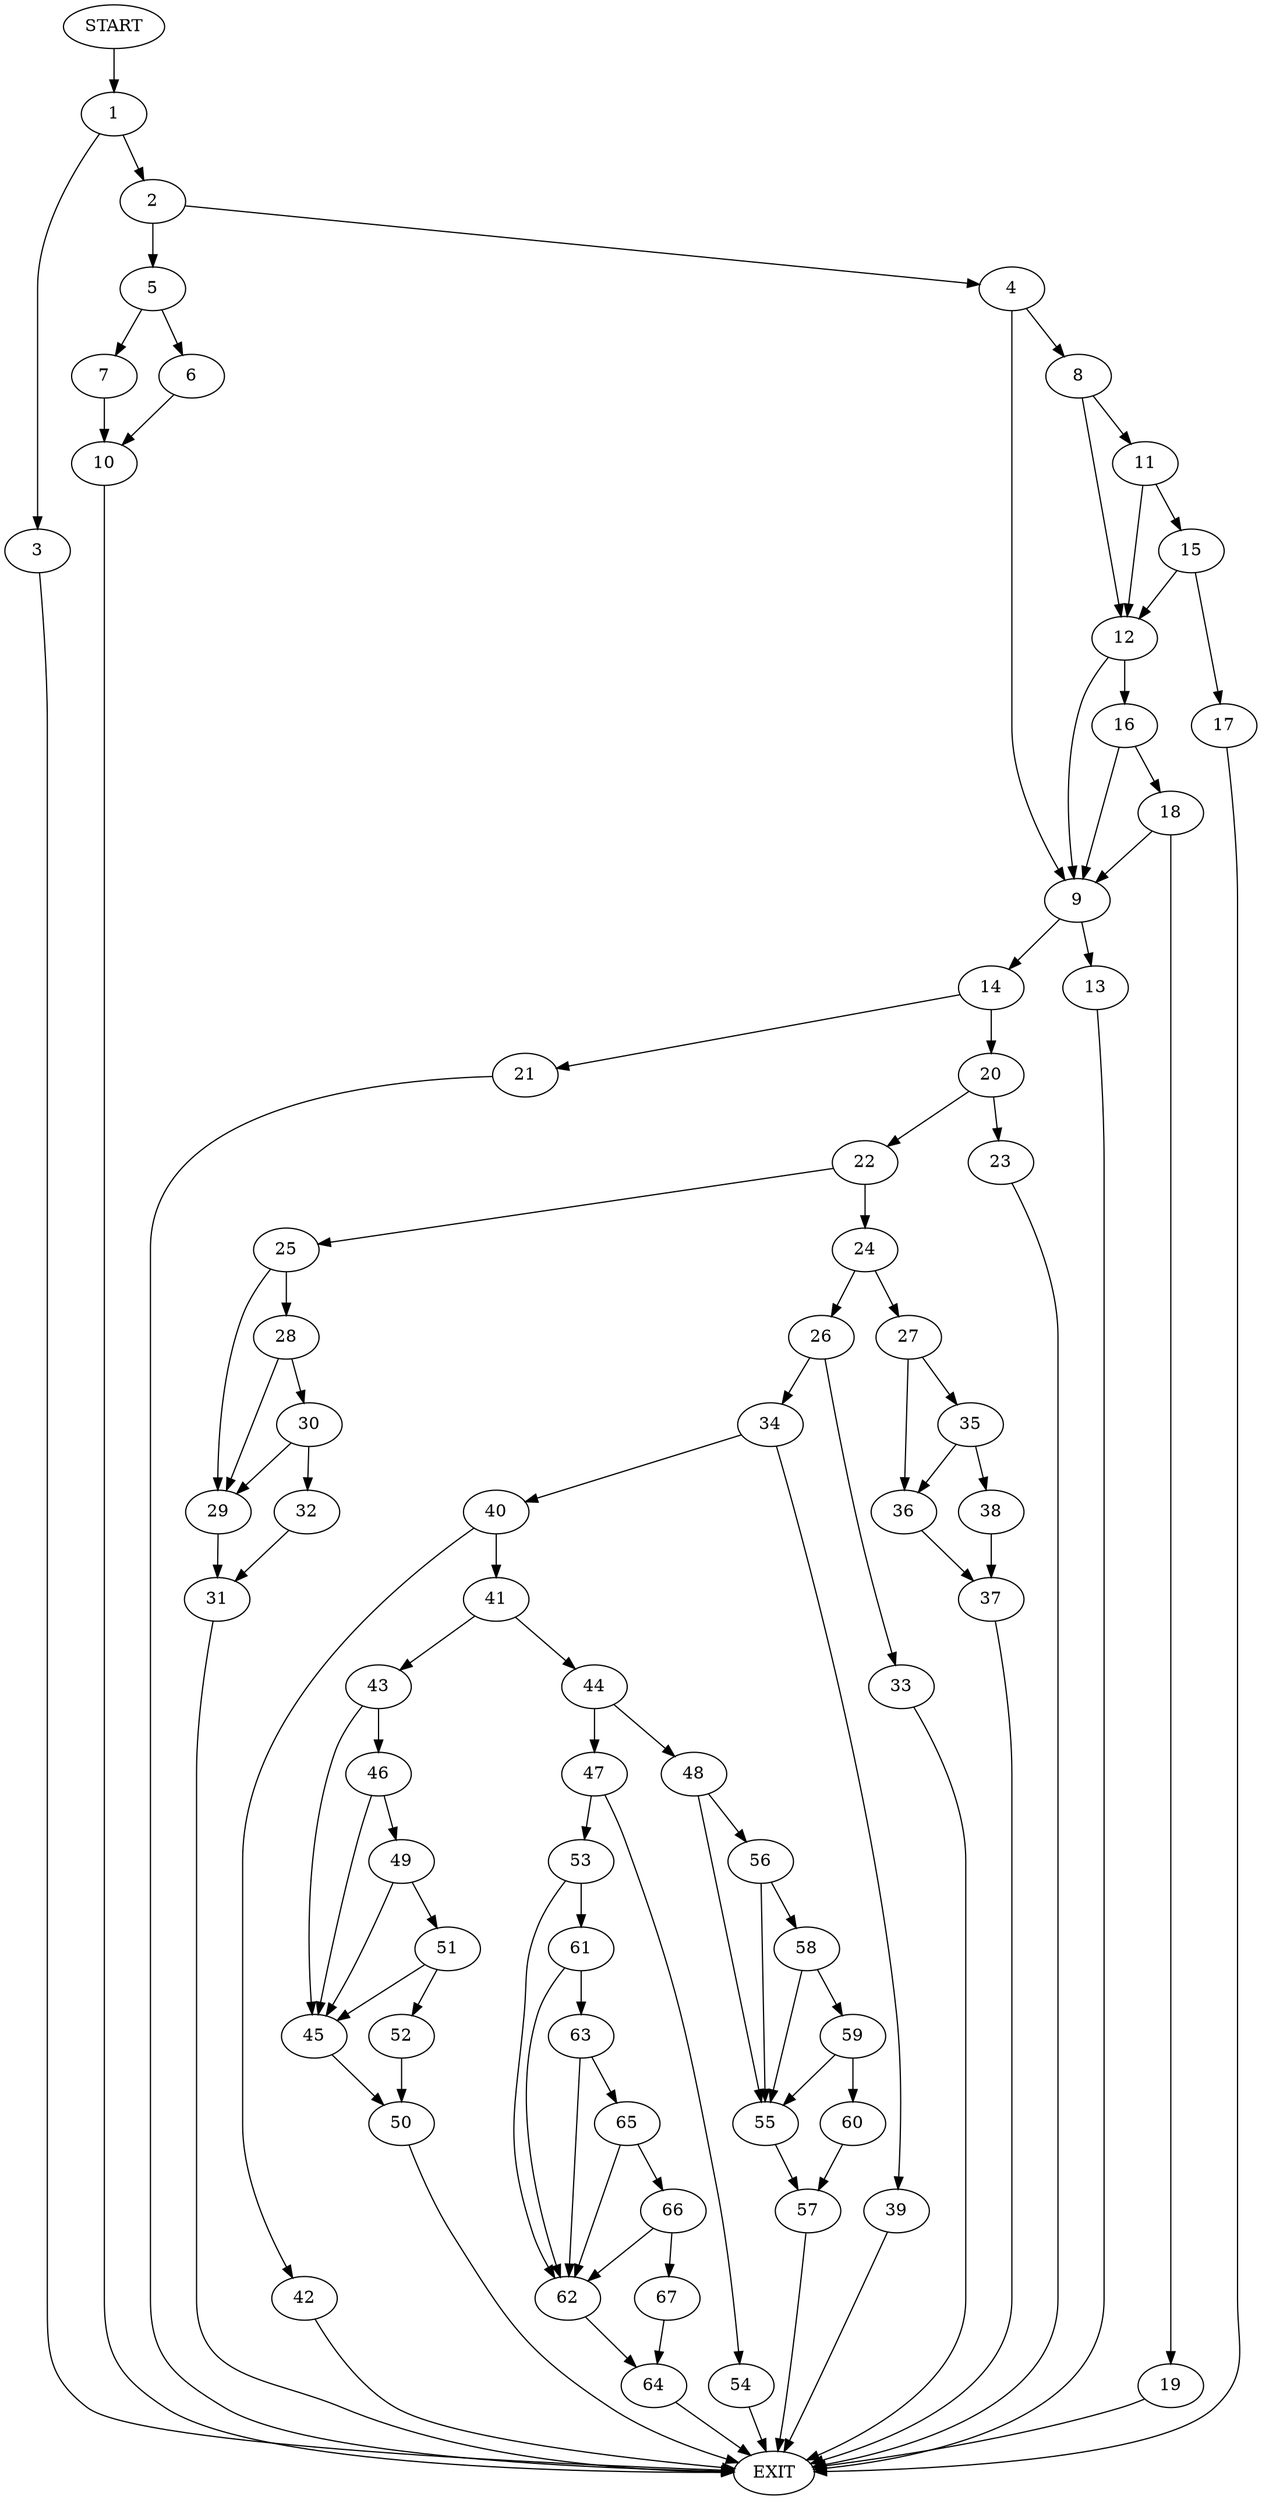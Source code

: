 digraph {
0 [label="START"]
68 [label="EXIT"]
0 -> 1
1 -> 2
1 -> 3
3 -> 68
2 -> 4
2 -> 5
5 -> 6
5 -> 7
4 -> 8
4 -> 9
6 -> 10
7 -> 10
10 -> 68
8 -> 11
8 -> 12
9 -> 13
9 -> 14
11 -> 12
11 -> 15
12 -> 9
12 -> 16
15 -> 12
15 -> 17
17 -> 68
16 -> 18
16 -> 9
18 -> 9
18 -> 19
19 -> 68
14 -> 20
14 -> 21
13 -> 68
21 -> 68
20 -> 22
20 -> 23
22 -> 24
22 -> 25
23 -> 68
24 -> 26
24 -> 27
25 -> 28
25 -> 29
28 -> 30
28 -> 29
29 -> 31
30 -> 32
30 -> 29
32 -> 31
31 -> 68
26 -> 33
26 -> 34
27 -> 35
27 -> 36
36 -> 37
35 -> 36
35 -> 38
38 -> 37
37 -> 68
33 -> 68
34 -> 39
34 -> 40
39 -> 68
40 -> 41
40 -> 42
42 -> 68
41 -> 43
41 -> 44
43 -> 45
43 -> 46
44 -> 47
44 -> 48
46 -> 45
46 -> 49
45 -> 50
49 -> 45
49 -> 51
51 -> 52
51 -> 45
52 -> 50
50 -> 68
47 -> 53
47 -> 54
48 -> 55
48 -> 56
55 -> 57
56 -> 58
56 -> 55
58 -> 55
58 -> 59
59 -> 55
59 -> 60
60 -> 57
57 -> 68
53 -> 61
53 -> 62
54 -> 68
61 -> 63
61 -> 62
62 -> 64
63 -> 65
63 -> 62
65 -> 66
65 -> 62
66 -> 67
66 -> 62
67 -> 64
64 -> 68
}
